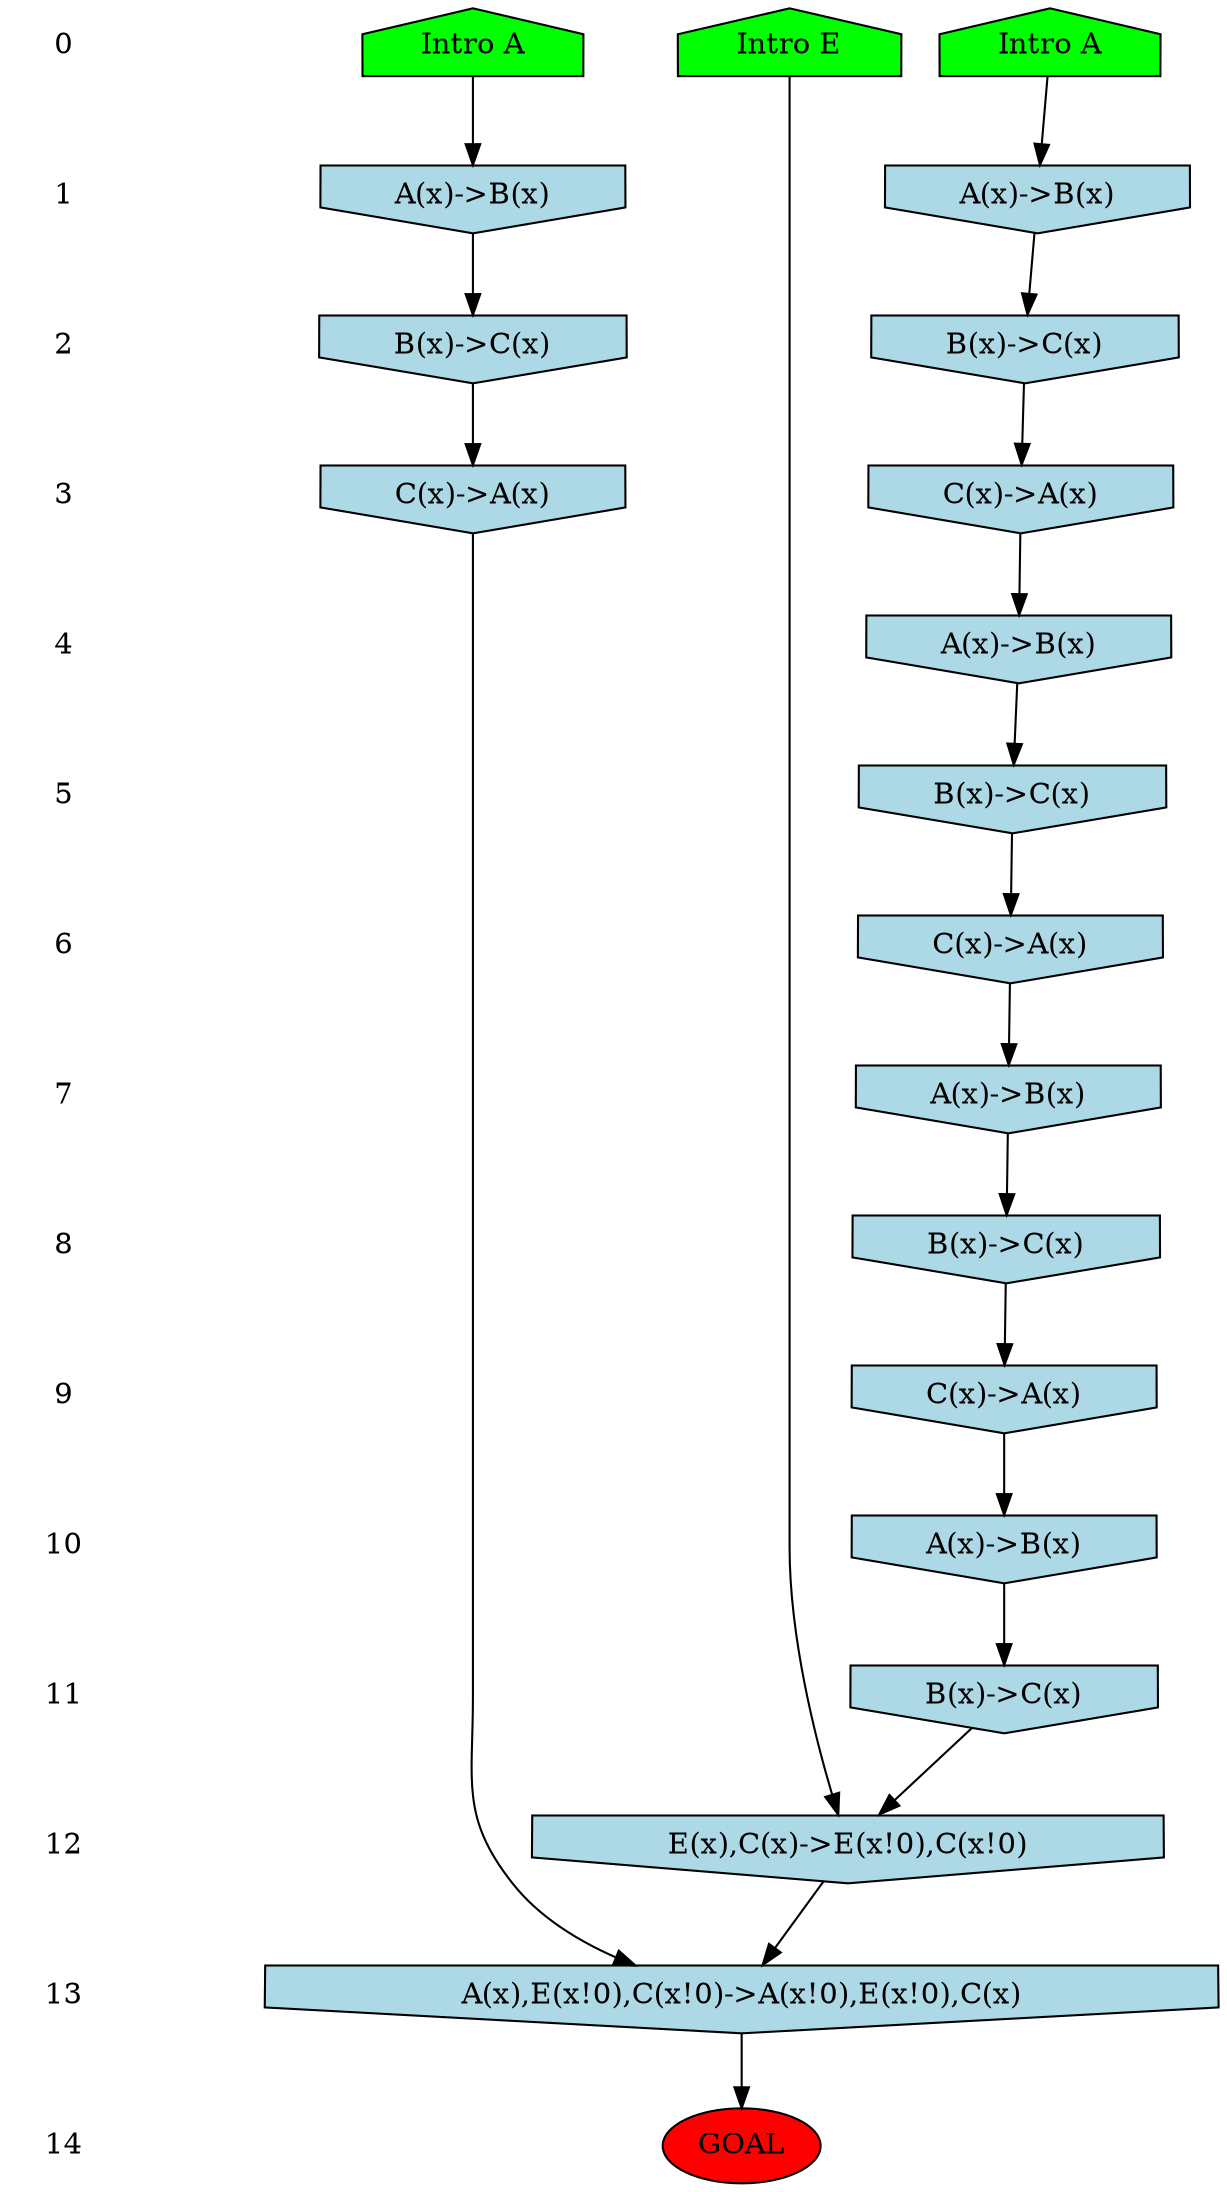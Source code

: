 /* Compression of 3 causal flows obtained in average at 2.172161E+01 t.u */
/* Compressed causal flows were: [63;65;67] */
digraph G{
 ranksep=.5 ; 
{ rank = same ; "0" [shape=plaintext] ; node_1 [label ="Intro A", shape=house, style=filled, fillcolor=green] ;
node_2 [label ="Intro A", shape=house, style=filled, fillcolor=green] ;
node_3 [label ="Intro E", shape=house, style=filled, fillcolor=green] ;
}
{ rank = same ; "1" [shape=plaintext] ; node_4 [label="A(x)->B(x)", shape=invhouse, style=filled, fillcolor = lightblue] ;
node_6 [label="A(x)->B(x)", shape=invhouse, style=filled, fillcolor = lightblue] ;
}
{ rank = same ; "2" [shape=plaintext] ; node_5 [label="B(x)->C(x)", shape=invhouse, style=filled, fillcolor = lightblue] ;
node_7 [label="B(x)->C(x)", shape=invhouse, style=filled, fillcolor = lightblue] ;
}
{ rank = same ; "3" [shape=plaintext] ; node_8 [label="C(x)->A(x)", shape=invhouse, style=filled, fillcolor = lightblue] ;
node_14 [label="C(x)->A(x)", shape=invhouse, style=filled, fillcolor = lightblue] ;
}
{ rank = same ; "4" [shape=plaintext] ; node_9 [label="A(x)->B(x)", shape=invhouse, style=filled, fillcolor = lightblue] ;
}
{ rank = same ; "5" [shape=plaintext] ; node_10 [label="B(x)->C(x)", shape=invhouse, style=filled, fillcolor = lightblue] ;
}
{ rank = same ; "6" [shape=plaintext] ; node_11 [label="C(x)->A(x)", shape=invhouse, style=filled, fillcolor = lightblue] ;
}
{ rank = same ; "7" [shape=plaintext] ; node_12 [label="A(x)->B(x)", shape=invhouse, style=filled, fillcolor = lightblue] ;
}
{ rank = same ; "8" [shape=plaintext] ; node_13 [label="B(x)->C(x)", shape=invhouse, style=filled, fillcolor = lightblue] ;
}
{ rank = same ; "9" [shape=plaintext] ; node_15 [label="C(x)->A(x)", shape=invhouse, style=filled, fillcolor = lightblue] ;
}
{ rank = same ; "10" [shape=plaintext] ; node_16 [label="A(x)->B(x)", shape=invhouse, style=filled, fillcolor = lightblue] ;
}
{ rank = same ; "11" [shape=plaintext] ; node_17 [label="B(x)->C(x)", shape=invhouse, style=filled, fillcolor = lightblue] ;
}
{ rank = same ; "12" [shape=plaintext] ; node_18 [label="E(x),C(x)->E(x!0),C(x!0)", shape=invhouse, style=filled, fillcolor = lightblue] ;
}
{ rank = same ; "13" [shape=plaintext] ; node_19 [label="A(x),E(x!0),C(x!0)->A(x!0),E(x!0),C(x)", shape=invhouse, style=filled, fillcolor = lightblue] ;
}
{ rank = same ; "14" [shape=plaintext] ; node_20 [label ="GOAL", style=filled, fillcolor=red] ;
}
"0" -> "1" [style="invis"]; 
"1" -> "2" [style="invis"]; 
"2" -> "3" [style="invis"]; 
"3" -> "4" [style="invis"]; 
"4" -> "5" [style="invis"]; 
"5" -> "6" [style="invis"]; 
"6" -> "7" [style="invis"]; 
"7" -> "8" [style="invis"]; 
"8" -> "9" [style="invis"]; 
"9" -> "10" [style="invis"]; 
"10" -> "11" [style="invis"]; 
"11" -> "12" [style="invis"]; 
"12" -> "13" [style="invis"]; 
"13" -> "14" [style="invis"]; 
node_2 -> node_4
node_4 -> node_5
node_1 -> node_6
node_6 -> node_7
node_5 -> node_8
node_8 -> node_9
node_9 -> node_10
node_10 -> node_11
node_11 -> node_12
node_12 -> node_13
node_7 -> node_14
node_13 -> node_15
node_15 -> node_16
node_16 -> node_17
node_3 -> node_18
node_17 -> node_18
node_14 -> node_19
node_18 -> node_19
node_19 -> node_20
}
/*
 Dot generation time: 0.000232
*/